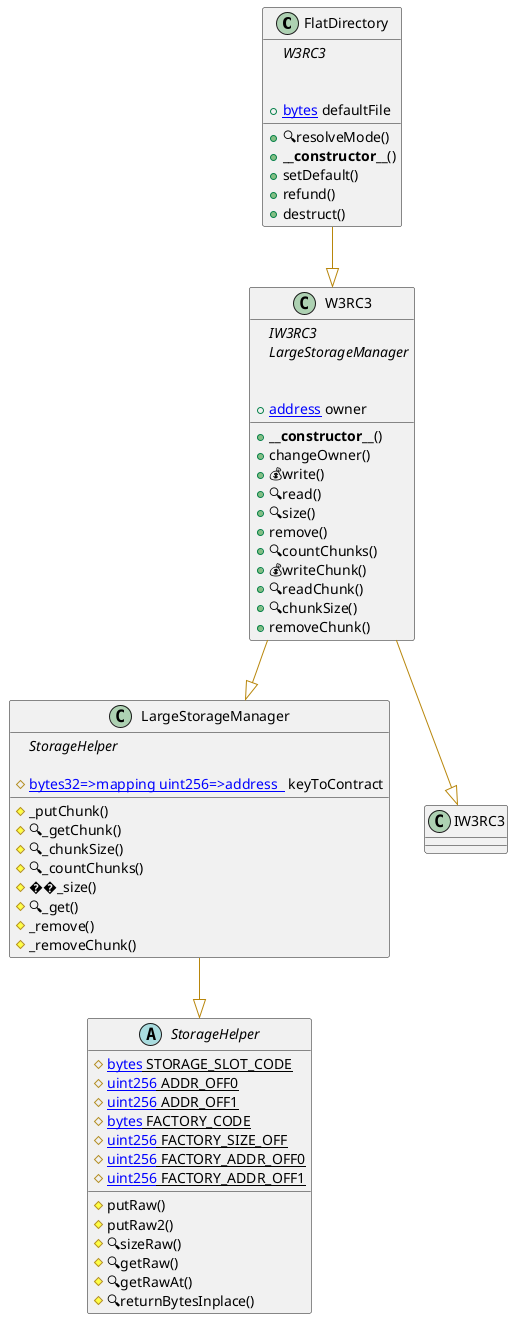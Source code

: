 @startuml
' -- generated by: https://marketplace.visualstudio.com/items?itemName=tintinweb.solidity-visual-auditor
'
' -- for auto-render install: https://marketplace.visualstudio.com/items?itemName=jebbs.plantuml
' -- options --



' -- classes --

class FlatDirectory {
    ' -- inheritance --
	{abstract}W3RC3

    ' -- usingFor --

    ' -- vars --
	+[[bytes]] defaultFile

    ' -- methods --
	+🔍resolveMode()
	+**__constructor__**()
	+setDefault()
	+refund()
	+destruct()
}

class W3RC3 {
    ' -- inheritance --
	{abstract}IW3RC3
	{abstract}LargeStorageManager

    ' -- usingFor --

    ' -- vars --
	+[[address]] owner

    ' -- methods --
	+**__constructor__**()
	+changeOwner()
	+💰write()
	+🔍read()
	+🔍size()
	+remove()
	+🔍countChunks()
	+💰writeChunk()
	+🔍readChunk()
	+🔍chunkSize()
	+removeChunk()

}

class LargeStorageManager {
    ' -- inheritance --

    ' -- usingFor --
	{abstract}StorageHelper

    ' -- vars --
	#[[mapping bytes32=>mapping uint256=>address  ]] keyToContract

    ' -- methods --
	#_putChunk()
	#🔍_getChunk()
	#🔍_chunkSize()
	#🔍_countChunks()
	#��_size()
	#🔍_get()
	#_remove()
	#_removeChunk()

}


abstract StorageHelper {
    ' -- inheritance --

    ' -- usingFor --

    ' -- vars --
	#{static}[[bytes]] STORAGE_SLOT_CODE
	#{static}[[uint256]] ADDR_OFF0
	#{static}[[uint256]] ADDR_OFF1
	#{static}[[bytes]] FACTORY_CODE
	#{static}[[uint256]] FACTORY_SIZE_OFF
	#{static}[[uint256]] FACTORY_ADDR_OFF0
	#{static}[[uint256]] FACTORY_ADDR_OFF1

    ' -- methods --
	#putRaw()
	#putRaw2()
	#🔍sizeRaw()
	#🔍getRaw()
	#🔍getRawAt()
	#🔍returnBytesInplace()

}




' -- inheritance / usingFor --
W3RC3 --[#DarkGoldenRod]|> IW3RC3
W3RC3 --[#DarkGoldenRod]|> LargeStorageManager
FlatDirectory --[#DarkGoldenRod]|> W3RC3
LargeStorageManager --[#DarkGoldenRod]|> StorageHelper

@enduml

